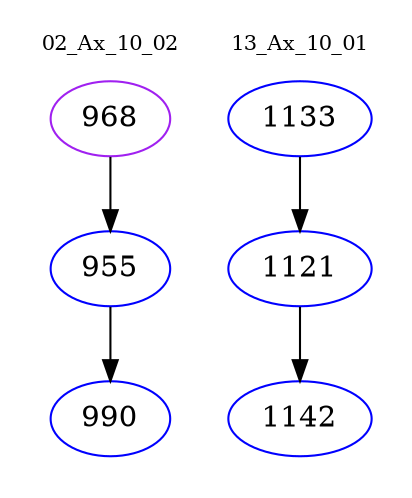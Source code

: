 digraph{
subgraph cluster_0 {
color = white
label = "02_Ax_10_02";
fontsize=10;
T0_968 [label="968", color="purple"]
T0_968 -> T0_955 [color="black"]
T0_955 [label="955", color="blue"]
T0_955 -> T0_990 [color="black"]
T0_990 [label="990", color="blue"]
}
subgraph cluster_1 {
color = white
label = "13_Ax_10_01";
fontsize=10;
T1_1133 [label="1133", color="blue"]
T1_1133 -> T1_1121 [color="black"]
T1_1121 [label="1121", color="blue"]
T1_1121 -> T1_1142 [color="black"]
T1_1142 [label="1142", color="blue"]
}
}
